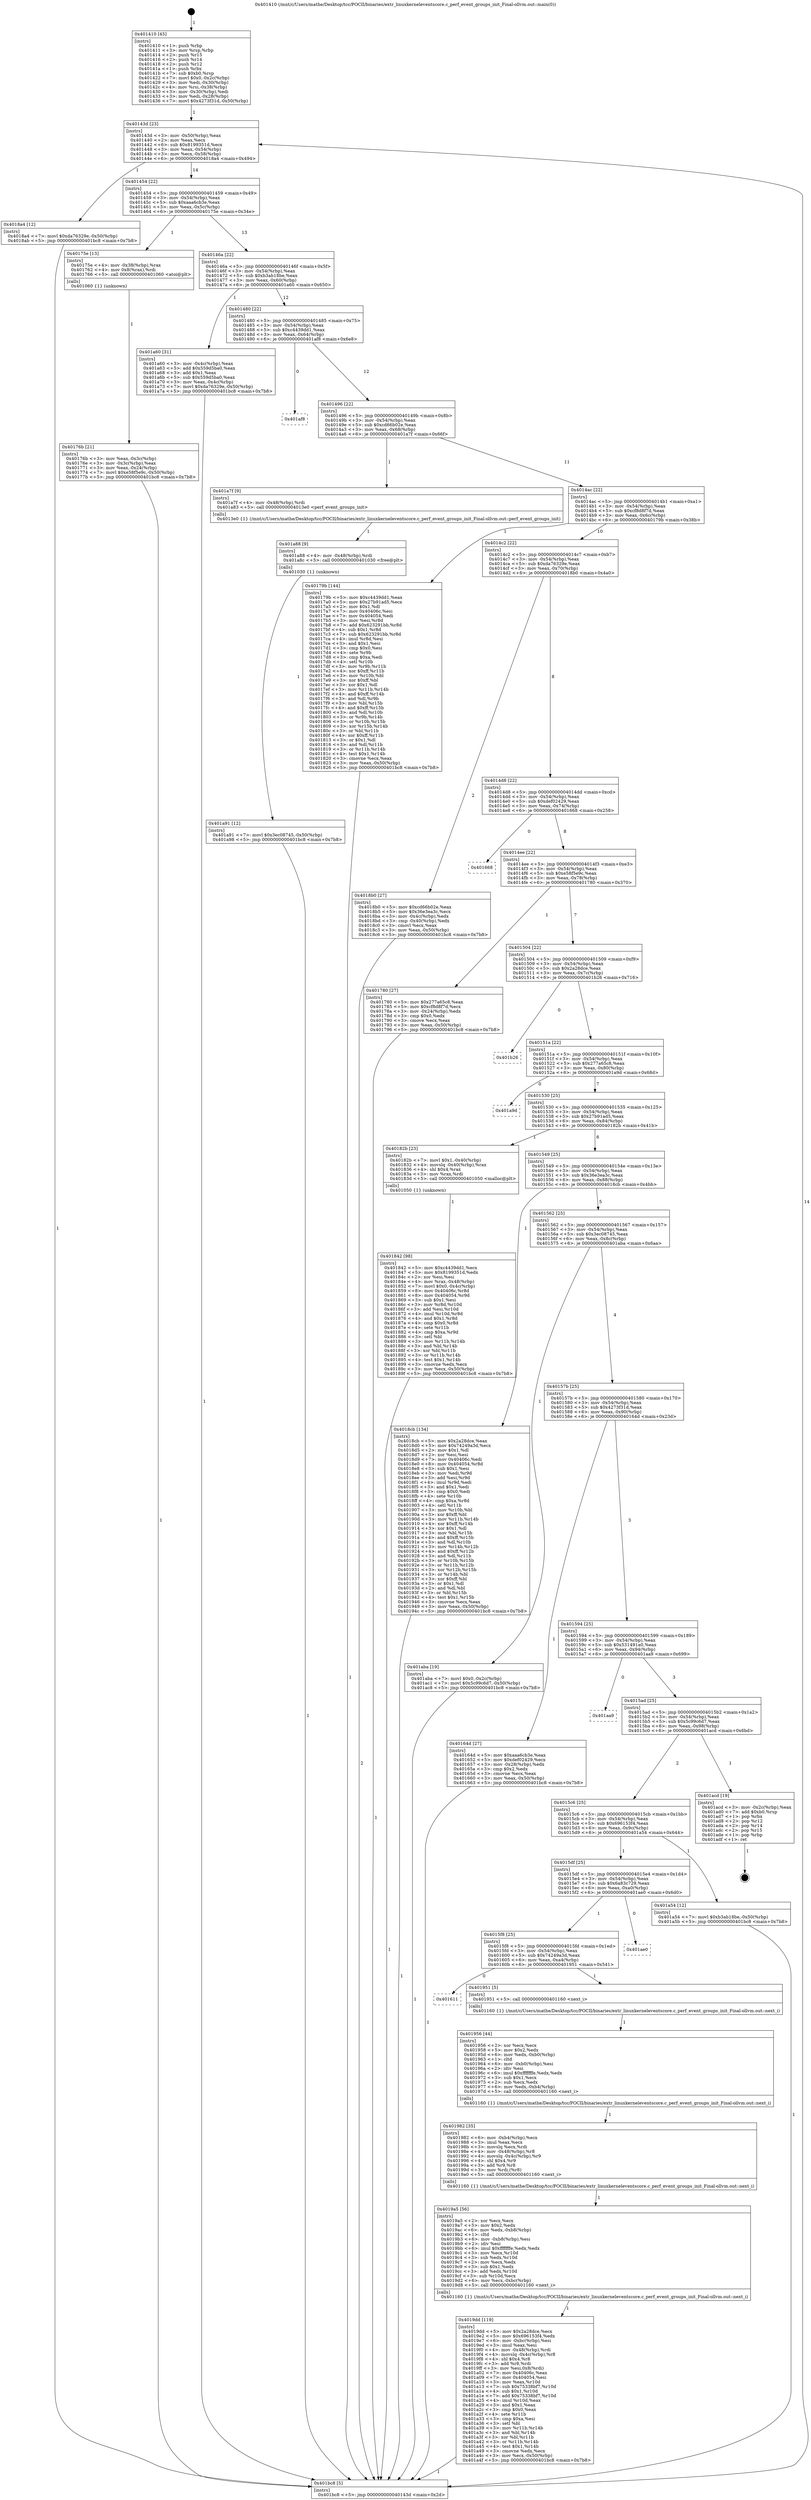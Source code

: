 digraph "0x401410" {
  label = "0x401410 (/mnt/c/Users/mathe/Desktop/tcc/POCII/binaries/extr_linuxkerneleventscore.c_perf_event_groups_init_Final-ollvm.out::main(0))"
  labelloc = "t"
  node[shape=record]

  Entry [label="",width=0.3,height=0.3,shape=circle,fillcolor=black,style=filled]
  "0x40143d" [label="{
     0x40143d [23]\l
     | [instrs]\l
     &nbsp;&nbsp;0x40143d \<+3\>: mov -0x50(%rbp),%eax\l
     &nbsp;&nbsp;0x401440 \<+2\>: mov %eax,%ecx\l
     &nbsp;&nbsp;0x401442 \<+6\>: sub $0x8199351d,%ecx\l
     &nbsp;&nbsp;0x401448 \<+3\>: mov %eax,-0x54(%rbp)\l
     &nbsp;&nbsp;0x40144b \<+3\>: mov %ecx,-0x58(%rbp)\l
     &nbsp;&nbsp;0x40144e \<+6\>: je 00000000004018a4 \<main+0x494\>\l
  }"]
  "0x4018a4" [label="{
     0x4018a4 [12]\l
     | [instrs]\l
     &nbsp;&nbsp;0x4018a4 \<+7\>: movl $0xda76329e,-0x50(%rbp)\l
     &nbsp;&nbsp;0x4018ab \<+5\>: jmp 0000000000401bc8 \<main+0x7b8\>\l
  }"]
  "0x401454" [label="{
     0x401454 [22]\l
     | [instrs]\l
     &nbsp;&nbsp;0x401454 \<+5\>: jmp 0000000000401459 \<main+0x49\>\l
     &nbsp;&nbsp;0x401459 \<+3\>: mov -0x54(%rbp),%eax\l
     &nbsp;&nbsp;0x40145c \<+5\>: sub $0xaaa6cb3e,%eax\l
     &nbsp;&nbsp;0x401461 \<+3\>: mov %eax,-0x5c(%rbp)\l
     &nbsp;&nbsp;0x401464 \<+6\>: je 000000000040175e \<main+0x34e\>\l
  }"]
  Exit [label="",width=0.3,height=0.3,shape=circle,fillcolor=black,style=filled,peripheries=2]
  "0x40175e" [label="{
     0x40175e [13]\l
     | [instrs]\l
     &nbsp;&nbsp;0x40175e \<+4\>: mov -0x38(%rbp),%rax\l
     &nbsp;&nbsp;0x401762 \<+4\>: mov 0x8(%rax),%rdi\l
     &nbsp;&nbsp;0x401766 \<+5\>: call 0000000000401060 \<atoi@plt\>\l
     | [calls]\l
     &nbsp;&nbsp;0x401060 \{1\} (unknown)\l
  }"]
  "0x40146a" [label="{
     0x40146a [22]\l
     | [instrs]\l
     &nbsp;&nbsp;0x40146a \<+5\>: jmp 000000000040146f \<main+0x5f\>\l
     &nbsp;&nbsp;0x40146f \<+3\>: mov -0x54(%rbp),%eax\l
     &nbsp;&nbsp;0x401472 \<+5\>: sub $0xb3ab18be,%eax\l
     &nbsp;&nbsp;0x401477 \<+3\>: mov %eax,-0x60(%rbp)\l
     &nbsp;&nbsp;0x40147a \<+6\>: je 0000000000401a60 \<main+0x650\>\l
  }"]
  "0x401a91" [label="{
     0x401a91 [12]\l
     | [instrs]\l
     &nbsp;&nbsp;0x401a91 \<+7\>: movl $0x3ec08745,-0x50(%rbp)\l
     &nbsp;&nbsp;0x401a98 \<+5\>: jmp 0000000000401bc8 \<main+0x7b8\>\l
  }"]
  "0x401a60" [label="{
     0x401a60 [31]\l
     | [instrs]\l
     &nbsp;&nbsp;0x401a60 \<+3\>: mov -0x4c(%rbp),%eax\l
     &nbsp;&nbsp;0x401a63 \<+5\>: add $0x559d5ba0,%eax\l
     &nbsp;&nbsp;0x401a68 \<+3\>: add $0x1,%eax\l
     &nbsp;&nbsp;0x401a6b \<+5\>: sub $0x559d5ba0,%eax\l
     &nbsp;&nbsp;0x401a70 \<+3\>: mov %eax,-0x4c(%rbp)\l
     &nbsp;&nbsp;0x401a73 \<+7\>: movl $0xda76329e,-0x50(%rbp)\l
     &nbsp;&nbsp;0x401a7a \<+5\>: jmp 0000000000401bc8 \<main+0x7b8\>\l
  }"]
  "0x401480" [label="{
     0x401480 [22]\l
     | [instrs]\l
     &nbsp;&nbsp;0x401480 \<+5\>: jmp 0000000000401485 \<main+0x75\>\l
     &nbsp;&nbsp;0x401485 \<+3\>: mov -0x54(%rbp),%eax\l
     &nbsp;&nbsp;0x401488 \<+5\>: sub $0xc4439dd1,%eax\l
     &nbsp;&nbsp;0x40148d \<+3\>: mov %eax,-0x64(%rbp)\l
     &nbsp;&nbsp;0x401490 \<+6\>: je 0000000000401af8 \<main+0x6e8\>\l
  }"]
  "0x401a88" [label="{
     0x401a88 [9]\l
     | [instrs]\l
     &nbsp;&nbsp;0x401a88 \<+4\>: mov -0x48(%rbp),%rdi\l
     &nbsp;&nbsp;0x401a8c \<+5\>: call 0000000000401030 \<free@plt\>\l
     | [calls]\l
     &nbsp;&nbsp;0x401030 \{1\} (unknown)\l
  }"]
  "0x401af8" [label="{
     0x401af8\l
  }", style=dashed]
  "0x401496" [label="{
     0x401496 [22]\l
     | [instrs]\l
     &nbsp;&nbsp;0x401496 \<+5\>: jmp 000000000040149b \<main+0x8b\>\l
     &nbsp;&nbsp;0x40149b \<+3\>: mov -0x54(%rbp),%eax\l
     &nbsp;&nbsp;0x40149e \<+5\>: sub $0xcd66b02e,%eax\l
     &nbsp;&nbsp;0x4014a3 \<+3\>: mov %eax,-0x68(%rbp)\l
     &nbsp;&nbsp;0x4014a6 \<+6\>: je 0000000000401a7f \<main+0x66f\>\l
  }"]
  "0x4019dd" [label="{
     0x4019dd [119]\l
     | [instrs]\l
     &nbsp;&nbsp;0x4019dd \<+5\>: mov $0x2a28dce,%ecx\l
     &nbsp;&nbsp;0x4019e2 \<+5\>: mov $0x696153f4,%edx\l
     &nbsp;&nbsp;0x4019e7 \<+6\>: mov -0xbc(%rbp),%esi\l
     &nbsp;&nbsp;0x4019ed \<+3\>: imul %eax,%esi\l
     &nbsp;&nbsp;0x4019f0 \<+4\>: mov -0x48(%rbp),%rdi\l
     &nbsp;&nbsp;0x4019f4 \<+4\>: movslq -0x4c(%rbp),%r8\l
     &nbsp;&nbsp;0x4019f8 \<+4\>: shl $0x4,%r8\l
     &nbsp;&nbsp;0x4019fc \<+3\>: add %r8,%rdi\l
     &nbsp;&nbsp;0x4019ff \<+3\>: mov %esi,0x8(%rdi)\l
     &nbsp;&nbsp;0x401a02 \<+7\>: mov 0x40406c,%eax\l
     &nbsp;&nbsp;0x401a09 \<+7\>: mov 0x404054,%esi\l
     &nbsp;&nbsp;0x401a10 \<+3\>: mov %eax,%r10d\l
     &nbsp;&nbsp;0x401a13 \<+7\>: sub $0x75338bf7,%r10d\l
     &nbsp;&nbsp;0x401a1a \<+4\>: sub $0x1,%r10d\l
     &nbsp;&nbsp;0x401a1e \<+7\>: add $0x75338bf7,%r10d\l
     &nbsp;&nbsp;0x401a25 \<+4\>: imul %r10d,%eax\l
     &nbsp;&nbsp;0x401a29 \<+3\>: and $0x1,%eax\l
     &nbsp;&nbsp;0x401a2c \<+3\>: cmp $0x0,%eax\l
     &nbsp;&nbsp;0x401a2f \<+4\>: sete %r11b\l
     &nbsp;&nbsp;0x401a33 \<+3\>: cmp $0xa,%esi\l
     &nbsp;&nbsp;0x401a36 \<+3\>: setl %bl\l
     &nbsp;&nbsp;0x401a39 \<+3\>: mov %r11b,%r14b\l
     &nbsp;&nbsp;0x401a3c \<+3\>: and %bl,%r14b\l
     &nbsp;&nbsp;0x401a3f \<+3\>: xor %bl,%r11b\l
     &nbsp;&nbsp;0x401a42 \<+3\>: or %r11b,%r14b\l
     &nbsp;&nbsp;0x401a45 \<+4\>: test $0x1,%r14b\l
     &nbsp;&nbsp;0x401a49 \<+3\>: cmovne %edx,%ecx\l
     &nbsp;&nbsp;0x401a4c \<+3\>: mov %ecx,-0x50(%rbp)\l
     &nbsp;&nbsp;0x401a4f \<+5\>: jmp 0000000000401bc8 \<main+0x7b8\>\l
  }"]
  "0x401a7f" [label="{
     0x401a7f [9]\l
     | [instrs]\l
     &nbsp;&nbsp;0x401a7f \<+4\>: mov -0x48(%rbp),%rdi\l
     &nbsp;&nbsp;0x401a83 \<+5\>: call 00000000004013e0 \<perf_event_groups_init\>\l
     | [calls]\l
     &nbsp;&nbsp;0x4013e0 \{1\} (/mnt/c/Users/mathe/Desktop/tcc/POCII/binaries/extr_linuxkerneleventscore.c_perf_event_groups_init_Final-ollvm.out::perf_event_groups_init)\l
  }"]
  "0x4014ac" [label="{
     0x4014ac [22]\l
     | [instrs]\l
     &nbsp;&nbsp;0x4014ac \<+5\>: jmp 00000000004014b1 \<main+0xa1\>\l
     &nbsp;&nbsp;0x4014b1 \<+3\>: mov -0x54(%rbp),%eax\l
     &nbsp;&nbsp;0x4014b4 \<+5\>: sub $0xcf8d8f7d,%eax\l
     &nbsp;&nbsp;0x4014b9 \<+3\>: mov %eax,-0x6c(%rbp)\l
     &nbsp;&nbsp;0x4014bc \<+6\>: je 000000000040179b \<main+0x38b\>\l
  }"]
  "0x4019a5" [label="{
     0x4019a5 [56]\l
     | [instrs]\l
     &nbsp;&nbsp;0x4019a5 \<+2\>: xor %ecx,%ecx\l
     &nbsp;&nbsp;0x4019a7 \<+5\>: mov $0x2,%edx\l
     &nbsp;&nbsp;0x4019ac \<+6\>: mov %edx,-0xb8(%rbp)\l
     &nbsp;&nbsp;0x4019b2 \<+1\>: cltd\l
     &nbsp;&nbsp;0x4019b3 \<+6\>: mov -0xb8(%rbp),%esi\l
     &nbsp;&nbsp;0x4019b9 \<+2\>: idiv %esi\l
     &nbsp;&nbsp;0x4019bb \<+6\>: imul $0xfffffffe,%edx,%edx\l
     &nbsp;&nbsp;0x4019c1 \<+3\>: mov %ecx,%r10d\l
     &nbsp;&nbsp;0x4019c4 \<+3\>: sub %edx,%r10d\l
     &nbsp;&nbsp;0x4019c7 \<+2\>: mov %ecx,%edx\l
     &nbsp;&nbsp;0x4019c9 \<+3\>: sub $0x1,%edx\l
     &nbsp;&nbsp;0x4019cc \<+3\>: add %edx,%r10d\l
     &nbsp;&nbsp;0x4019cf \<+3\>: sub %r10d,%ecx\l
     &nbsp;&nbsp;0x4019d2 \<+6\>: mov %ecx,-0xbc(%rbp)\l
     &nbsp;&nbsp;0x4019d8 \<+5\>: call 0000000000401160 \<next_i\>\l
     | [calls]\l
     &nbsp;&nbsp;0x401160 \{1\} (/mnt/c/Users/mathe/Desktop/tcc/POCII/binaries/extr_linuxkerneleventscore.c_perf_event_groups_init_Final-ollvm.out::next_i)\l
  }"]
  "0x40179b" [label="{
     0x40179b [144]\l
     | [instrs]\l
     &nbsp;&nbsp;0x40179b \<+5\>: mov $0xc4439dd1,%eax\l
     &nbsp;&nbsp;0x4017a0 \<+5\>: mov $0x27b91ad5,%ecx\l
     &nbsp;&nbsp;0x4017a5 \<+2\>: mov $0x1,%dl\l
     &nbsp;&nbsp;0x4017a7 \<+7\>: mov 0x40406c,%esi\l
     &nbsp;&nbsp;0x4017ae \<+7\>: mov 0x404054,%edi\l
     &nbsp;&nbsp;0x4017b5 \<+3\>: mov %esi,%r8d\l
     &nbsp;&nbsp;0x4017b8 \<+7\>: add $0x623291bb,%r8d\l
     &nbsp;&nbsp;0x4017bf \<+4\>: sub $0x1,%r8d\l
     &nbsp;&nbsp;0x4017c3 \<+7\>: sub $0x623291bb,%r8d\l
     &nbsp;&nbsp;0x4017ca \<+4\>: imul %r8d,%esi\l
     &nbsp;&nbsp;0x4017ce \<+3\>: and $0x1,%esi\l
     &nbsp;&nbsp;0x4017d1 \<+3\>: cmp $0x0,%esi\l
     &nbsp;&nbsp;0x4017d4 \<+4\>: sete %r9b\l
     &nbsp;&nbsp;0x4017d8 \<+3\>: cmp $0xa,%edi\l
     &nbsp;&nbsp;0x4017db \<+4\>: setl %r10b\l
     &nbsp;&nbsp;0x4017df \<+3\>: mov %r9b,%r11b\l
     &nbsp;&nbsp;0x4017e2 \<+4\>: xor $0xff,%r11b\l
     &nbsp;&nbsp;0x4017e6 \<+3\>: mov %r10b,%bl\l
     &nbsp;&nbsp;0x4017e9 \<+3\>: xor $0xff,%bl\l
     &nbsp;&nbsp;0x4017ec \<+3\>: xor $0x1,%dl\l
     &nbsp;&nbsp;0x4017ef \<+3\>: mov %r11b,%r14b\l
     &nbsp;&nbsp;0x4017f2 \<+4\>: and $0xff,%r14b\l
     &nbsp;&nbsp;0x4017f6 \<+3\>: and %dl,%r9b\l
     &nbsp;&nbsp;0x4017f9 \<+3\>: mov %bl,%r15b\l
     &nbsp;&nbsp;0x4017fc \<+4\>: and $0xff,%r15b\l
     &nbsp;&nbsp;0x401800 \<+3\>: and %dl,%r10b\l
     &nbsp;&nbsp;0x401803 \<+3\>: or %r9b,%r14b\l
     &nbsp;&nbsp;0x401806 \<+3\>: or %r10b,%r15b\l
     &nbsp;&nbsp;0x401809 \<+3\>: xor %r15b,%r14b\l
     &nbsp;&nbsp;0x40180c \<+3\>: or %bl,%r11b\l
     &nbsp;&nbsp;0x40180f \<+4\>: xor $0xff,%r11b\l
     &nbsp;&nbsp;0x401813 \<+3\>: or $0x1,%dl\l
     &nbsp;&nbsp;0x401816 \<+3\>: and %dl,%r11b\l
     &nbsp;&nbsp;0x401819 \<+3\>: or %r11b,%r14b\l
     &nbsp;&nbsp;0x40181c \<+4\>: test $0x1,%r14b\l
     &nbsp;&nbsp;0x401820 \<+3\>: cmovne %ecx,%eax\l
     &nbsp;&nbsp;0x401823 \<+3\>: mov %eax,-0x50(%rbp)\l
     &nbsp;&nbsp;0x401826 \<+5\>: jmp 0000000000401bc8 \<main+0x7b8\>\l
  }"]
  "0x4014c2" [label="{
     0x4014c2 [22]\l
     | [instrs]\l
     &nbsp;&nbsp;0x4014c2 \<+5\>: jmp 00000000004014c7 \<main+0xb7\>\l
     &nbsp;&nbsp;0x4014c7 \<+3\>: mov -0x54(%rbp),%eax\l
     &nbsp;&nbsp;0x4014ca \<+5\>: sub $0xda76329e,%eax\l
     &nbsp;&nbsp;0x4014cf \<+3\>: mov %eax,-0x70(%rbp)\l
     &nbsp;&nbsp;0x4014d2 \<+6\>: je 00000000004018b0 \<main+0x4a0\>\l
  }"]
  "0x401982" [label="{
     0x401982 [35]\l
     | [instrs]\l
     &nbsp;&nbsp;0x401982 \<+6\>: mov -0xb4(%rbp),%ecx\l
     &nbsp;&nbsp;0x401988 \<+3\>: imul %eax,%ecx\l
     &nbsp;&nbsp;0x40198b \<+3\>: movslq %ecx,%rdi\l
     &nbsp;&nbsp;0x40198e \<+4\>: mov -0x48(%rbp),%r8\l
     &nbsp;&nbsp;0x401992 \<+4\>: movslq -0x4c(%rbp),%r9\l
     &nbsp;&nbsp;0x401996 \<+4\>: shl $0x4,%r9\l
     &nbsp;&nbsp;0x40199a \<+3\>: add %r9,%r8\l
     &nbsp;&nbsp;0x40199d \<+3\>: mov %rdi,(%r8)\l
     &nbsp;&nbsp;0x4019a0 \<+5\>: call 0000000000401160 \<next_i\>\l
     | [calls]\l
     &nbsp;&nbsp;0x401160 \{1\} (/mnt/c/Users/mathe/Desktop/tcc/POCII/binaries/extr_linuxkerneleventscore.c_perf_event_groups_init_Final-ollvm.out::next_i)\l
  }"]
  "0x4018b0" [label="{
     0x4018b0 [27]\l
     | [instrs]\l
     &nbsp;&nbsp;0x4018b0 \<+5\>: mov $0xcd66b02e,%eax\l
     &nbsp;&nbsp;0x4018b5 \<+5\>: mov $0x36e3ea3c,%ecx\l
     &nbsp;&nbsp;0x4018ba \<+3\>: mov -0x4c(%rbp),%edx\l
     &nbsp;&nbsp;0x4018bd \<+3\>: cmp -0x40(%rbp),%edx\l
     &nbsp;&nbsp;0x4018c0 \<+3\>: cmovl %ecx,%eax\l
     &nbsp;&nbsp;0x4018c3 \<+3\>: mov %eax,-0x50(%rbp)\l
     &nbsp;&nbsp;0x4018c6 \<+5\>: jmp 0000000000401bc8 \<main+0x7b8\>\l
  }"]
  "0x4014d8" [label="{
     0x4014d8 [22]\l
     | [instrs]\l
     &nbsp;&nbsp;0x4014d8 \<+5\>: jmp 00000000004014dd \<main+0xcd\>\l
     &nbsp;&nbsp;0x4014dd \<+3\>: mov -0x54(%rbp),%eax\l
     &nbsp;&nbsp;0x4014e0 \<+5\>: sub $0xdef02429,%eax\l
     &nbsp;&nbsp;0x4014e5 \<+3\>: mov %eax,-0x74(%rbp)\l
     &nbsp;&nbsp;0x4014e8 \<+6\>: je 0000000000401668 \<main+0x258\>\l
  }"]
  "0x401956" [label="{
     0x401956 [44]\l
     | [instrs]\l
     &nbsp;&nbsp;0x401956 \<+2\>: xor %ecx,%ecx\l
     &nbsp;&nbsp;0x401958 \<+5\>: mov $0x2,%edx\l
     &nbsp;&nbsp;0x40195d \<+6\>: mov %edx,-0xb0(%rbp)\l
     &nbsp;&nbsp;0x401963 \<+1\>: cltd\l
     &nbsp;&nbsp;0x401964 \<+6\>: mov -0xb0(%rbp),%esi\l
     &nbsp;&nbsp;0x40196a \<+2\>: idiv %esi\l
     &nbsp;&nbsp;0x40196c \<+6\>: imul $0xfffffffe,%edx,%edx\l
     &nbsp;&nbsp;0x401972 \<+3\>: sub $0x1,%ecx\l
     &nbsp;&nbsp;0x401975 \<+2\>: sub %ecx,%edx\l
     &nbsp;&nbsp;0x401977 \<+6\>: mov %edx,-0xb4(%rbp)\l
     &nbsp;&nbsp;0x40197d \<+5\>: call 0000000000401160 \<next_i\>\l
     | [calls]\l
     &nbsp;&nbsp;0x401160 \{1\} (/mnt/c/Users/mathe/Desktop/tcc/POCII/binaries/extr_linuxkerneleventscore.c_perf_event_groups_init_Final-ollvm.out::next_i)\l
  }"]
  "0x401668" [label="{
     0x401668\l
  }", style=dashed]
  "0x4014ee" [label="{
     0x4014ee [22]\l
     | [instrs]\l
     &nbsp;&nbsp;0x4014ee \<+5\>: jmp 00000000004014f3 \<main+0xe3\>\l
     &nbsp;&nbsp;0x4014f3 \<+3\>: mov -0x54(%rbp),%eax\l
     &nbsp;&nbsp;0x4014f6 \<+5\>: sub $0xe58f5e9c,%eax\l
     &nbsp;&nbsp;0x4014fb \<+3\>: mov %eax,-0x78(%rbp)\l
     &nbsp;&nbsp;0x4014fe \<+6\>: je 0000000000401780 \<main+0x370\>\l
  }"]
  "0x401611" [label="{
     0x401611\l
  }", style=dashed]
  "0x401780" [label="{
     0x401780 [27]\l
     | [instrs]\l
     &nbsp;&nbsp;0x401780 \<+5\>: mov $0x277a65c8,%eax\l
     &nbsp;&nbsp;0x401785 \<+5\>: mov $0xcf8d8f7d,%ecx\l
     &nbsp;&nbsp;0x40178a \<+3\>: mov -0x24(%rbp),%edx\l
     &nbsp;&nbsp;0x40178d \<+3\>: cmp $0x0,%edx\l
     &nbsp;&nbsp;0x401790 \<+3\>: cmove %ecx,%eax\l
     &nbsp;&nbsp;0x401793 \<+3\>: mov %eax,-0x50(%rbp)\l
     &nbsp;&nbsp;0x401796 \<+5\>: jmp 0000000000401bc8 \<main+0x7b8\>\l
  }"]
  "0x401504" [label="{
     0x401504 [22]\l
     | [instrs]\l
     &nbsp;&nbsp;0x401504 \<+5\>: jmp 0000000000401509 \<main+0xf9\>\l
     &nbsp;&nbsp;0x401509 \<+3\>: mov -0x54(%rbp),%eax\l
     &nbsp;&nbsp;0x40150c \<+5\>: sub $0x2a28dce,%eax\l
     &nbsp;&nbsp;0x401511 \<+3\>: mov %eax,-0x7c(%rbp)\l
     &nbsp;&nbsp;0x401514 \<+6\>: je 0000000000401b26 \<main+0x716\>\l
  }"]
  "0x401951" [label="{
     0x401951 [5]\l
     | [instrs]\l
     &nbsp;&nbsp;0x401951 \<+5\>: call 0000000000401160 \<next_i\>\l
     | [calls]\l
     &nbsp;&nbsp;0x401160 \{1\} (/mnt/c/Users/mathe/Desktop/tcc/POCII/binaries/extr_linuxkerneleventscore.c_perf_event_groups_init_Final-ollvm.out::next_i)\l
  }"]
  "0x401b26" [label="{
     0x401b26\l
  }", style=dashed]
  "0x40151a" [label="{
     0x40151a [22]\l
     | [instrs]\l
     &nbsp;&nbsp;0x40151a \<+5\>: jmp 000000000040151f \<main+0x10f\>\l
     &nbsp;&nbsp;0x40151f \<+3\>: mov -0x54(%rbp),%eax\l
     &nbsp;&nbsp;0x401522 \<+5\>: sub $0x277a65c8,%eax\l
     &nbsp;&nbsp;0x401527 \<+3\>: mov %eax,-0x80(%rbp)\l
     &nbsp;&nbsp;0x40152a \<+6\>: je 0000000000401a9d \<main+0x68d\>\l
  }"]
  "0x4015f8" [label="{
     0x4015f8 [25]\l
     | [instrs]\l
     &nbsp;&nbsp;0x4015f8 \<+5\>: jmp 00000000004015fd \<main+0x1ed\>\l
     &nbsp;&nbsp;0x4015fd \<+3\>: mov -0x54(%rbp),%eax\l
     &nbsp;&nbsp;0x401600 \<+5\>: sub $0x74249a3d,%eax\l
     &nbsp;&nbsp;0x401605 \<+6\>: mov %eax,-0xa4(%rbp)\l
     &nbsp;&nbsp;0x40160b \<+6\>: je 0000000000401951 \<main+0x541\>\l
  }"]
  "0x401a9d" [label="{
     0x401a9d\l
  }", style=dashed]
  "0x401530" [label="{
     0x401530 [25]\l
     | [instrs]\l
     &nbsp;&nbsp;0x401530 \<+5\>: jmp 0000000000401535 \<main+0x125\>\l
     &nbsp;&nbsp;0x401535 \<+3\>: mov -0x54(%rbp),%eax\l
     &nbsp;&nbsp;0x401538 \<+5\>: sub $0x27b91ad5,%eax\l
     &nbsp;&nbsp;0x40153d \<+6\>: mov %eax,-0x84(%rbp)\l
     &nbsp;&nbsp;0x401543 \<+6\>: je 000000000040182b \<main+0x41b\>\l
  }"]
  "0x401ae0" [label="{
     0x401ae0\l
  }", style=dashed]
  "0x40182b" [label="{
     0x40182b [23]\l
     | [instrs]\l
     &nbsp;&nbsp;0x40182b \<+7\>: movl $0x1,-0x40(%rbp)\l
     &nbsp;&nbsp;0x401832 \<+4\>: movslq -0x40(%rbp),%rax\l
     &nbsp;&nbsp;0x401836 \<+4\>: shl $0x4,%rax\l
     &nbsp;&nbsp;0x40183a \<+3\>: mov %rax,%rdi\l
     &nbsp;&nbsp;0x40183d \<+5\>: call 0000000000401050 \<malloc@plt\>\l
     | [calls]\l
     &nbsp;&nbsp;0x401050 \{1\} (unknown)\l
  }"]
  "0x401549" [label="{
     0x401549 [25]\l
     | [instrs]\l
     &nbsp;&nbsp;0x401549 \<+5\>: jmp 000000000040154e \<main+0x13e\>\l
     &nbsp;&nbsp;0x40154e \<+3\>: mov -0x54(%rbp),%eax\l
     &nbsp;&nbsp;0x401551 \<+5\>: sub $0x36e3ea3c,%eax\l
     &nbsp;&nbsp;0x401556 \<+6\>: mov %eax,-0x88(%rbp)\l
     &nbsp;&nbsp;0x40155c \<+6\>: je 00000000004018cb \<main+0x4bb\>\l
  }"]
  "0x4015df" [label="{
     0x4015df [25]\l
     | [instrs]\l
     &nbsp;&nbsp;0x4015df \<+5\>: jmp 00000000004015e4 \<main+0x1d4\>\l
     &nbsp;&nbsp;0x4015e4 \<+3\>: mov -0x54(%rbp),%eax\l
     &nbsp;&nbsp;0x4015e7 \<+5\>: sub $0x6a83c729,%eax\l
     &nbsp;&nbsp;0x4015ec \<+6\>: mov %eax,-0xa0(%rbp)\l
     &nbsp;&nbsp;0x4015f2 \<+6\>: je 0000000000401ae0 \<main+0x6d0\>\l
  }"]
  "0x4018cb" [label="{
     0x4018cb [134]\l
     | [instrs]\l
     &nbsp;&nbsp;0x4018cb \<+5\>: mov $0x2a28dce,%eax\l
     &nbsp;&nbsp;0x4018d0 \<+5\>: mov $0x74249a3d,%ecx\l
     &nbsp;&nbsp;0x4018d5 \<+2\>: mov $0x1,%dl\l
     &nbsp;&nbsp;0x4018d7 \<+2\>: xor %esi,%esi\l
     &nbsp;&nbsp;0x4018d9 \<+7\>: mov 0x40406c,%edi\l
     &nbsp;&nbsp;0x4018e0 \<+8\>: mov 0x404054,%r8d\l
     &nbsp;&nbsp;0x4018e8 \<+3\>: sub $0x1,%esi\l
     &nbsp;&nbsp;0x4018eb \<+3\>: mov %edi,%r9d\l
     &nbsp;&nbsp;0x4018ee \<+3\>: add %esi,%r9d\l
     &nbsp;&nbsp;0x4018f1 \<+4\>: imul %r9d,%edi\l
     &nbsp;&nbsp;0x4018f5 \<+3\>: and $0x1,%edi\l
     &nbsp;&nbsp;0x4018f8 \<+3\>: cmp $0x0,%edi\l
     &nbsp;&nbsp;0x4018fb \<+4\>: sete %r10b\l
     &nbsp;&nbsp;0x4018ff \<+4\>: cmp $0xa,%r8d\l
     &nbsp;&nbsp;0x401903 \<+4\>: setl %r11b\l
     &nbsp;&nbsp;0x401907 \<+3\>: mov %r10b,%bl\l
     &nbsp;&nbsp;0x40190a \<+3\>: xor $0xff,%bl\l
     &nbsp;&nbsp;0x40190d \<+3\>: mov %r11b,%r14b\l
     &nbsp;&nbsp;0x401910 \<+4\>: xor $0xff,%r14b\l
     &nbsp;&nbsp;0x401914 \<+3\>: xor $0x1,%dl\l
     &nbsp;&nbsp;0x401917 \<+3\>: mov %bl,%r15b\l
     &nbsp;&nbsp;0x40191a \<+4\>: and $0xff,%r15b\l
     &nbsp;&nbsp;0x40191e \<+3\>: and %dl,%r10b\l
     &nbsp;&nbsp;0x401921 \<+3\>: mov %r14b,%r12b\l
     &nbsp;&nbsp;0x401924 \<+4\>: and $0xff,%r12b\l
     &nbsp;&nbsp;0x401928 \<+3\>: and %dl,%r11b\l
     &nbsp;&nbsp;0x40192b \<+3\>: or %r10b,%r15b\l
     &nbsp;&nbsp;0x40192e \<+3\>: or %r11b,%r12b\l
     &nbsp;&nbsp;0x401931 \<+3\>: xor %r12b,%r15b\l
     &nbsp;&nbsp;0x401934 \<+3\>: or %r14b,%bl\l
     &nbsp;&nbsp;0x401937 \<+3\>: xor $0xff,%bl\l
     &nbsp;&nbsp;0x40193a \<+3\>: or $0x1,%dl\l
     &nbsp;&nbsp;0x40193d \<+2\>: and %dl,%bl\l
     &nbsp;&nbsp;0x40193f \<+3\>: or %bl,%r15b\l
     &nbsp;&nbsp;0x401942 \<+4\>: test $0x1,%r15b\l
     &nbsp;&nbsp;0x401946 \<+3\>: cmovne %ecx,%eax\l
     &nbsp;&nbsp;0x401949 \<+3\>: mov %eax,-0x50(%rbp)\l
     &nbsp;&nbsp;0x40194c \<+5\>: jmp 0000000000401bc8 \<main+0x7b8\>\l
  }"]
  "0x401562" [label="{
     0x401562 [25]\l
     | [instrs]\l
     &nbsp;&nbsp;0x401562 \<+5\>: jmp 0000000000401567 \<main+0x157\>\l
     &nbsp;&nbsp;0x401567 \<+3\>: mov -0x54(%rbp),%eax\l
     &nbsp;&nbsp;0x40156a \<+5\>: sub $0x3ec08745,%eax\l
     &nbsp;&nbsp;0x40156f \<+6\>: mov %eax,-0x8c(%rbp)\l
     &nbsp;&nbsp;0x401575 \<+6\>: je 0000000000401aba \<main+0x6aa\>\l
  }"]
  "0x401a54" [label="{
     0x401a54 [12]\l
     | [instrs]\l
     &nbsp;&nbsp;0x401a54 \<+7\>: movl $0xb3ab18be,-0x50(%rbp)\l
     &nbsp;&nbsp;0x401a5b \<+5\>: jmp 0000000000401bc8 \<main+0x7b8\>\l
  }"]
  "0x401aba" [label="{
     0x401aba [19]\l
     | [instrs]\l
     &nbsp;&nbsp;0x401aba \<+7\>: movl $0x0,-0x2c(%rbp)\l
     &nbsp;&nbsp;0x401ac1 \<+7\>: movl $0x5c99c6d7,-0x50(%rbp)\l
     &nbsp;&nbsp;0x401ac8 \<+5\>: jmp 0000000000401bc8 \<main+0x7b8\>\l
  }"]
  "0x40157b" [label="{
     0x40157b [25]\l
     | [instrs]\l
     &nbsp;&nbsp;0x40157b \<+5\>: jmp 0000000000401580 \<main+0x170\>\l
     &nbsp;&nbsp;0x401580 \<+3\>: mov -0x54(%rbp),%eax\l
     &nbsp;&nbsp;0x401583 \<+5\>: sub $0x4273f31d,%eax\l
     &nbsp;&nbsp;0x401588 \<+6\>: mov %eax,-0x90(%rbp)\l
     &nbsp;&nbsp;0x40158e \<+6\>: je 000000000040164d \<main+0x23d\>\l
  }"]
  "0x4015c6" [label="{
     0x4015c6 [25]\l
     | [instrs]\l
     &nbsp;&nbsp;0x4015c6 \<+5\>: jmp 00000000004015cb \<main+0x1bb\>\l
     &nbsp;&nbsp;0x4015cb \<+3\>: mov -0x54(%rbp),%eax\l
     &nbsp;&nbsp;0x4015ce \<+5\>: sub $0x696153f4,%eax\l
     &nbsp;&nbsp;0x4015d3 \<+6\>: mov %eax,-0x9c(%rbp)\l
     &nbsp;&nbsp;0x4015d9 \<+6\>: je 0000000000401a54 \<main+0x644\>\l
  }"]
  "0x40164d" [label="{
     0x40164d [27]\l
     | [instrs]\l
     &nbsp;&nbsp;0x40164d \<+5\>: mov $0xaaa6cb3e,%eax\l
     &nbsp;&nbsp;0x401652 \<+5\>: mov $0xdef02429,%ecx\l
     &nbsp;&nbsp;0x401657 \<+3\>: mov -0x28(%rbp),%edx\l
     &nbsp;&nbsp;0x40165a \<+3\>: cmp $0x2,%edx\l
     &nbsp;&nbsp;0x40165d \<+3\>: cmovne %ecx,%eax\l
     &nbsp;&nbsp;0x401660 \<+3\>: mov %eax,-0x50(%rbp)\l
     &nbsp;&nbsp;0x401663 \<+5\>: jmp 0000000000401bc8 \<main+0x7b8\>\l
  }"]
  "0x401594" [label="{
     0x401594 [25]\l
     | [instrs]\l
     &nbsp;&nbsp;0x401594 \<+5\>: jmp 0000000000401599 \<main+0x189\>\l
     &nbsp;&nbsp;0x401599 \<+3\>: mov -0x54(%rbp),%eax\l
     &nbsp;&nbsp;0x40159c \<+5\>: sub $0x531491a0,%eax\l
     &nbsp;&nbsp;0x4015a1 \<+6\>: mov %eax,-0x94(%rbp)\l
     &nbsp;&nbsp;0x4015a7 \<+6\>: je 0000000000401aa9 \<main+0x699\>\l
  }"]
  "0x401bc8" [label="{
     0x401bc8 [5]\l
     | [instrs]\l
     &nbsp;&nbsp;0x401bc8 \<+5\>: jmp 000000000040143d \<main+0x2d\>\l
  }"]
  "0x401410" [label="{
     0x401410 [45]\l
     | [instrs]\l
     &nbsp;&nbsp;0x401410 \<+1\>: push %rbp\l
     &nbsp;&nbsp;0x401411 \<+3\>: mov %rsp,%rbp\l
     &nbsp;&nbsp;0x401414 \<+2\>: push %r15\l
     &nbsp;&nbsp;0x401416 \<+2\>: push %r14\l
     &nbsp;&nbsp;0x401418 \<+2\>: push %r12\l
     &nbsp;&nbsp;0x40141a \<+1\>: push %rbx\l
     &nbsp;&nbsp;0x40141b \<+7\>: sub $0xb0,%rsp\l
     &nbsp;&nbsp;0x401422 \<+7\>: movl $0x0,-0x2c(%rbp)\l
     &nbsp;&nbsp;0x401429 \<+3\>: mov %edi,-0x30(%rbp)\l
     &nbsp;&nbsp;0x40142c \<+4\>: mov %rsi,-0x38(%rbp)\l
     &nbsp;&nbsp;0x401430 \<+3\>: mov -0x30(%rbp),%edi\l
     &nbsp;&nbsp;0x401433 \<+3\>: mov %edi,-0x28(%rbp)\l
     &nbsp;&nbsp;0x401436 \<+7\>: movl $0x4273f31d,-0x50(%rbp)\l
  }"]
  "0x40176b" [label="{
     0x40176b [21]\l
     | [instrs]\l
     &nbsp;&nbsp;0x40176b \<+3\>: mov %eax,-0x3c(%rbp)\l
     &nbsp;&nbsp;0x40176e \<+3\>: mov -0x3c(%rbp),%eax\l
     &nbsp;&nbsp;0x401771 \<+3\>: mov %eax,-0x24(%rbp)\l
     &nbsp;&nbsp;0x401774 \<+7\>: movl $0xe58f5e9c,-0x50(%rbp)\l
     &nbsp;&nbsp;0x40177b \<+5\>: jmp 0000000000401bc8 \<main+0x7b8\>\l
  }"]
  "0x401842" [label="{
     0x401842 [98]\l
     | [instrs]\l
     &nbsp;&nbsp;0x401842 \<+5\>: mov $0xc4439dd1,%ecx\l
     &nbsp;&nbsp;0x401847 \<+5\>: mov $0x8199351d,%edx\l
     &nbsp;&nbsp;0x40184c \<+2\>: xor %esi,%esi\l
     &nbsp;&nbsp;0x40184e \<+4\>: mov %rax,-0x48(%rbp)\l
     &nbsp;&nbsp;0x401852 \<+7\>: movl $0x0,-0x4c(%rbp)\l
     &nbsp;&nbsp;0x401859 \<+8\>: mov 0x40406c,%r8d\l
     &nbsp;&nbsp;0x401861 \<+8\>: mov 0x404054,%r9d\l
     &nbsp;&nbsp;0x401869 \<+3\>: sub $0x1,%esi\l
     &nbsp;&nbsp;0x40186c \<+3\>: mov %r8d,%r10d\l
     &nbsp;&nbsp;0x40186f \<+3\>: add %esi,%r10d\l
     &nbsp;&nbsp;0x401872 \<+4\>: imul %r10d,%r8d\l
     &nbsp;&nbsp;0x401876 \<+4\>: and $0x1,%r8d\l
     &nbsp;&nbsp;0x40187a \<+4\>: cmp $0x0,%r8d\l
     &nbsp;&nbsp;0x40187e \<+4\>: sete %r11b\l
     &nbsp;&nbsp;0x401882 \<+4\>: cmp $0xa,%r9d\l
     &nbsp;&nbsp;0x401886 \<+3\>: setl %bl\l
     &nbsp;&nbsp;0x401889 \<+3\>: mov %r11b,%r14b\l
     &nbsp;&nbsp;0x40188c \<+3\>: and %bl,%r14b\l
     &nbsp;&nbsp;0x40188f \<+3\>: xor %bl,%r11b\l
     &nbsp;&nbsp;0x401892 \<+3\>: or %r11b,%r14b\l
     &nbsp;&nbsp;0x401895 \<+4\>: test $0x1,%r14b\l
     &nbsp;&nbsp;0x401899 \<+3\>: cmovne %edx,%ecx\l
     &nbsp;&nbsp;0x40189c \<+3\>: mov %ecx,-0x50(%rbp)\l
     &nbsp;&nbsp;0x40189f \<+5\>: jmp 0000000000401bc8 \<main+0x7b8\>\l
  }"]
  "0x401acd" [label="{
     0x401acd [19]\l
     | [instrs]\l
     &nbsp;&nbsp;0x401acd \<+3\>: mov -0x2c(%rbp),%eax\l
     &nbsp;&nbsp;0x401ad0 \<+7\>: add $0xb0,%rsp\l
     &nbsp;&nbsp;0x401ad7 \<+1\>: pop %rbx\l
     &nbsp;&nbsp;0x401ad8 \<+2\>: pop %r12\l
     &nbsp;&nbsp;0x401ada \<+2\>: pop %r14\l
     &nbsp;&nbsp;0x401adc \<+2\>: pop %r15\l
     &nbsp;&nbsp;0x401ade \<+1\>: pop %rbp\l
     &nbsp;&nbsp;0x401adf \<+1\>: ret\l
  }"]
  "0x401aa9" [label="{
     0x401aa9\l
  }", style=dashed]
  "0x4015ad" [label="{
     0x4015ad [25]\l
     | [instrs]\l
     &nbsp;&nbsp;0x4015ad \<+5\>: jmp 00000000004015b2 \<main+0x1a2\>\l
     &nbsp;&nbsp;0x4015b2 \<+3\>: mov -0x54(%rbp),%eax\l
     &nbsp;&nbsp;0x4015b5 \<+5\>: sub $0x5c99c6d7,%eax\l
     &nbsp;&nbsp;0x4015ba \<+6\>: mov %eax,-0x98(%rbp)\l
     &nbsp;&nbsp;0x4015c0 \<+6\>: je 0000000000401acd \<main+0x6bd\>\l
  }"]
  Entry -> "0x401410" [label=" 1"]
  "0x40143d" -> "0x4018a4" [label=" 1"]
  "0x40143d" -> "0x401454" [label=" 14"]
  "0x401acd" -> Exit [label=" 1"]
  "0x401454" -> "0x40175e" [label=" 1"]
  "0x401454" -> "0x40146a" [label=" 13"]
  "0x401aba" -> "0x401bc8" [label=" 1"]
  "0x40146a" -> "0x401a60" [label=" 1"]
  "0x40146a" -> "0x401480" [label=" 12"]
  "0x401a91" -> "0x401bc8" [label=" 1"]
  "0x401480" -> "0x401af8" [label=" 0"]
  "0x401480" -> "0x401496" [label=" 12"]
  "0x401a88" -> "0x401a91" [label=" 1"]
  "0x401496" -> "0x401a7f" [label=" 1"]
  "0x401496" -> "0x4014ac" [label=" 11"]
  "0x401a7f" -> "0x401a88" [label=" 1"]
  "0x4014ac" -> "0x40179b" [label=" 1"]
  "0x4014ac" -> "0x4014c2" [label=" 10"]
  "0x401a60" -> "0x401bc8" [label=" 1"]
  "0x4014c2" -> "0x4018b0" [label=" 2"]
  "0x4014c2" -> "0x4014d8" [label=" 8"]
  "0x401a54" -> "0x401bc8" [label=" 1"]
  "0x4014d8" -> "0x401668" [label=" 0"]
  "0x4014d8" -> "0x4014ee" [label=" 8"]
  "0x4019dd" -> "0x401bc8" [label=" 1"]
  "0x4014ee" -> "0x401780" [label=" 1"]
  "0x4014ee" -> "0x401504" [label=" 7"]
  "0x4019a5" -> "0x4019dd" [label=" 1"]
  "0x401504" -> "0x401b26" [label=" 0"]
  "0x401504" -> "0x40151a" [label=" 7"]
  "0x401982" -> "0x4019a5" [label=" 1"]
  "0x40151a" -> "0x401a9d" [label=" 0"]
  "0x40151a" -> "0x401530" [label=" 7"]
  "0x401951" -> "0x401956" [label=" 1"]
  "0x401530" -> "0x40182b" [label=" 1"]
  "0x401530" -> "0x401549" [label=" 6"]
  "0x4015f8" -> "0x401611" [label=" 0"]
  "0x401549" -> "0x4018cb" [label=" 1"]
  "0x401549" -> "0x401562" [label=" 5"]
  "0x401956" -> "0x401982" [label=" 1"]
  "0x401562" -> "0x401aba" [label=" 1"]
  "0x401562" -> "0x40157b" [label=" 4"]
  "0x4015df" -> "0x4015f8" [label=" 1"]
  "0x40157b" -> "0x40164d" [label=" 1"]
  "0x40157b" -> "0x401594" [label=" 3"]
  "0x40164d" -> "0x401bc8" [label=" 1"]
  "0x401410" -> "0x40143d" [label=" 1"]
  "0x401bc8" -> "0x40143d" [label=" 14"]
  "0x40175e" -> "0x40176b" [label=" 1"]
  "0x40176b" -> "0x401bc8" [label=" 1"]
  "0x401780" -> "0x401bc8" [label=" 1"]
  "0x40179b" -> "0x401bc8" [label=" 1"]
  "0x40182b" -> "0x401842" [label=" 1"]
  "0x401842" -> "0x401bc8" [label=" 1"]
  "0x4018a4" -> "0x401bc8" [label=" 1"]
  "0x4018b0" -> "0x401bc8" [label=" 2"]
  "0x4018cb" -> "0x401bc8" [label=" 1"]
  "0x4015f8" -> "0x401951" [label=" 1"]
  "0x401594" -> "0x401aa9" [label=" 0"]
  "0x401594" -> "0x4015ad" [label=" 3"]
  "0x4015c6" -> "0x4015df" [label=" 1"]
  "0x4015ad" -> "0x401acd" [label=" 1"]
  "0x4015ad" -> "0x4015c6" [label=" 2"]
  "0x4015df" -> "0x401ae0" [label=" 0"]
  "0x4015c6" -> "0x401a54" [label=" 1"]
}
